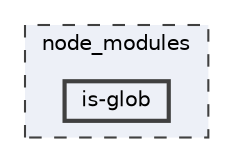 digraph "node_modules/is-glob"
{
 // LATEX_PDF_SIZE
  bgcolor="transparent";
  edge [fontname=Helvetica,fontsize=10,labelfontname=Helvetica,labelfontsize=10];
  node [fontname=Helvetica,fontsize=10,shape=box,height=0.2,width=0.4];
  compound=true
  subgraph clusterdir_acd06b18086a0dd2ae699b1e0b775be8 {
    graph [ bgcolor="#edf0f7", pencolor="grey25", label="node_modules", fontname=Helvetica,fontsize=10 style="filled,dashed", URL="dir_acd06b18086a0dd2ae699b1e0b775be8.html",tooltip=""]
  dir_25ac8cfa27d69183c2ce92fafea8f40c [label="is-glob", fillcolor="#edf0f7", color="grey25", style="filled,bold", URL="dir_25ac8cfa27d69183c2ce92fafea8f40c.html",tooltip=""];
  }
}
